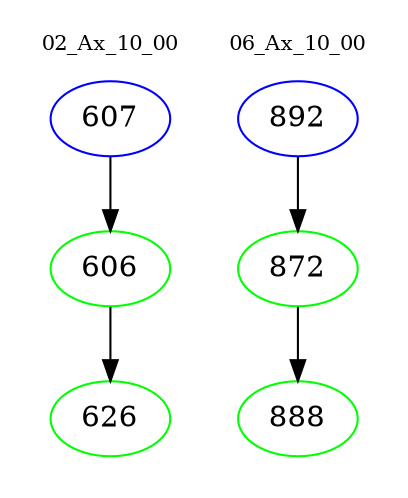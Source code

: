 digraph{
subgraph cluster_0 {
color = white
label = "02_Ax_10_00";
fontsize=10;
T0_607 [label="607", color="blue"]
T0_607 -> T0_606 [color="black"]
T0_606 [label="606", color="green"]
T0_606 -> T0_626 [color="black"]
T0_626 [label="626", color="green"]
}
subgraph cluster_1 {
color = white
label = "06_Ax_10_00";
fontsize=10;
T1_892 [label="892", color="blue"]
T1_892 -> T1_872 [color="black"]
T1_872 [label="872", color="green"]
T1_872 -> T1_888 [color="black"]
T1_888 [label="888", color="green"]
}
}
